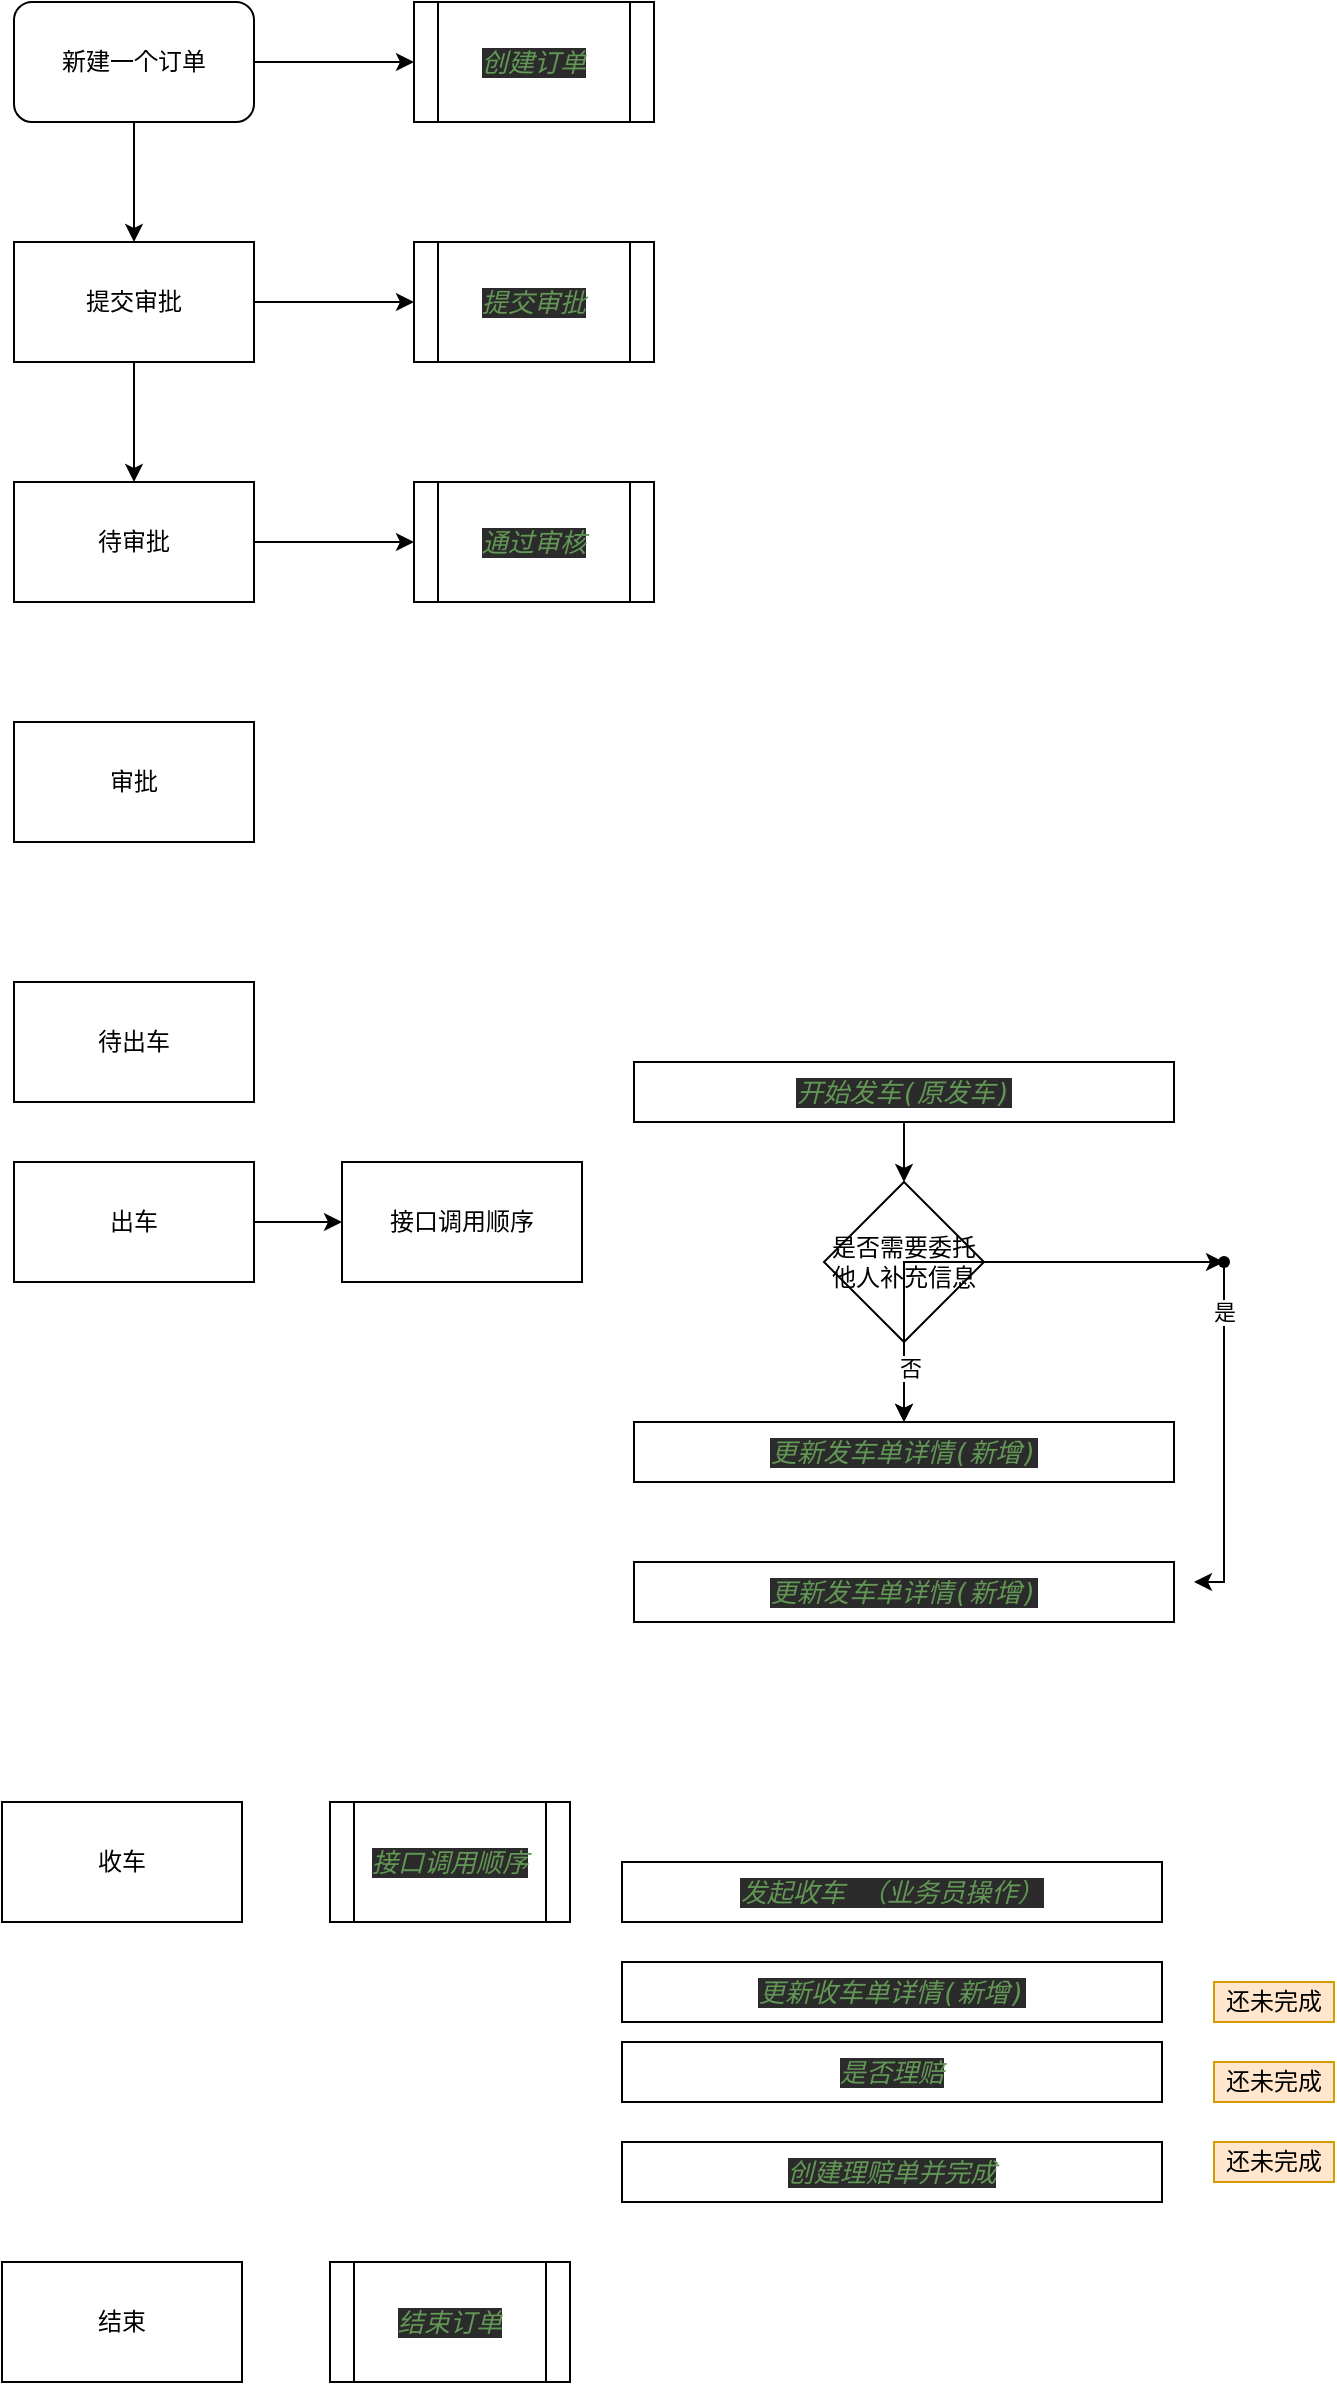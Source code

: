 <mxfile version="14.6.3" type="github">
  <diagram id="xY8YBow3k-NtbkBc99oK" name="Page-1">
    <mxGraphModel dx="946" dy="517" grid="1" gridSize="10" guides="1" tooltips="1" connect="1" arrows="1" fold="1" page="1" pageScale="1" pageWidth="827" pageHeight="1169" math="0" shadow="0">
      <root>
        <mxCell id="0" />
        <mxCell id="1" parent="0" />
        <mxCell id="ZrpwqUqZg5MJZn8UdTjy-16" value="" style="edgeStyle=orthogonalEdgeStyle;rounded=0;orthogonalLoop=1;jettySize=auto;html=1;" edge="1" parent="1" source="ZrpwqUqZg5MJZn8UdTjy-1" target="ZrpwqUqZg5MJZn8UdTjy-15">
          <mxGeometry relative="1" as="geometry" />
        </mxCell>
        <mxCell id="ZrpwqUqZg5MJZn8UdTjy-20" value="" style="edgeStyle=orthogonalEdgeStyle;rounded=0;orthogonalLoop=1;jettySize=auto;html=1;" edge="1" parent="1" source="ZrpwqUqZg5MJZn8UdTjy-1" target="ZrpwqUqZg5MJZn8UdTjy-17">
          <mxGeometry relative="1" as="geometry" />
        </mxCell>
        <mxCell id="ZrpwqUqZg5MJZn8UdTjy-1" value="新建一个订单" style="rounded=1;whiteSpace=wrap;html=1;" vertex="1" parent="1">
          <mxGeometry x="130" y="50" width="120" height="60" as="geometry" />
        </mxCell>
        <mxCell id="ZrpwqUqZg5MJZn8UdTjy-22" value="" style="edgeStyle=orthogonalEdgeStyle;rounded=0;orthogonalLoop=1;jettySize=auto;html=1;" edge="1" parent="1" source="ZrpwqUqZg5MJZn8UdTjy-2" target="ZrpwqUqZg5MJZn8UdTjy-21">
          <mxGeometry relative="1" as="geometry" />
        </mxCell>
        <mxCell id="ZrpwqUqZg5MJZn8UdTjy-2" value="待审批" style="rounded=0;whiteSpace=wrap;html=1;" vertex="1" parent="1">
          <mxGeometry x="130" y="290" width="120" height="60" as="geometry" />
        </mxCell>
        <mxCell id="ZrpwqUqZg5MJZn8UdTjy-3" value="审批" style="rounded=0;whiteSpace=wrap;html=1;" vertex="1" parent="1">
          <mxGeometry x="130" y="410" width="120" height="60" as="geometry" />
        </mxCell>
        <mxCell id="ZrpwqUqZg5MJZn8UdTjy-4" value="待出车" style="rounded=0;whiteSpace=wrap;html=1;" vertex="1" parent="1">
          <mxGeometry x="130" y="540" width="120" height="60" as="geometry" />
        </mxCell>
        <mxCell id="ZrpwqUqZg5MJZn8UdTjy-11" value="" style="edgeStyle=orthogonalEdgeStyle;rounded=0;orthogonalLoop=1;jettySize=auto;html=1;" edge="1" parent="1" source="ZrpwqUqZg5MJZn8UdTjy-5" target="ZrpwqUqZg5MJZn8UdTjy-10">
          <mxGeometry relative="1" as="geometry" />
        </mxCell>
        <mxCell id="ZrpwqUqZg5MJZn8UdTjy-5" value="出车" style="rounded=0;whiteSpace=wrap;html=1;" vertex="1" parent="1">
          <mxGeometry x="130" y="630" width="120" height="60" as="geometry" />
        </mxCell>
        <mxCell id="ZrpwqUqZg5MJZn8UdTjy-6" value="收车" style="rounded=0;whiteSpace=wrap;html=1;" vertex="1" parent="1">
          <mxGeometry x="124" y="950" width="120" height="60" as="geometry" />
        </mxCell>
        <mxCell id="ZrpwqUqZg5MJZn8UdTjy-7" value="结束" style="rounded=0;whiteSpace=wrap;html=1;" vertex="1" parent="1">
          <mxGeometry x="124" y="1180" width="120" height="60" as="geometry" />
        </mxCell>
        <mxCell id="ZrpwqUqZg5MJZn8UdTjy-10" value="接口调用顺序" style="rounded=0;whiteSpace=wrap;html=1;" vertex="1" parent="1">
          <mxGeometry x="294" y="630" width="120" height="60" as="geometry" />
        </mxCell>
        <mxCell id="ZrpwqUqZg5MJZn8UdTjy-39" value="" style="edgeStyle=orthogonalEdgeStyle;rounded=0;orthogonalLoop=1;jettySize=auto;html=1;" edge="1" parent="1" source="ZrpwqUqZg5MJZn8UdTjy-12" target="ZrpwqUqZg5MJZn8UdTjy-29">
          <mxGeometry relative="1" as="geometry" />
        </mxCell>
        <mxCell id="ZrpwqUqZg5MJZn8UdTjy-12" value="&lt;pre style=&quot;background-color: #2b2b2b ; color: #a9b7c6 ; font-family: &amp;#34;jetbrains mono&amp;#34; , monospace ; font-size: 9.8pt&quot;&gt;&lt;span style=&quot;color: #629755 ; font-style: italic&quot;&gt;开始发车(原发车)&lt;/span&gt;&lt;/pre&gt;" style="rounded=0;whiteSpace=wrap;html=1;" vertex="1" parent="1">
          <mxGeometry x="440" y="580" width="270" height="30" as="geometry" />
        </mxCell>
        <mxCell id="ZrpwqUqZg5MJZn8UdTjy-14" value="&lt;pre style=&quot;background-color: #2b2b2b ; color: #a9b7c6 ; font-family: &amp;#34;jetbrains mono&amp;#34; , monospace ; font-size: 9.8pt&quot;&gt;&lt;span style=&quot;color: #629755 ; font-style: italic&quot;&gt;更新发车单详情(新增)&lt;/span&gt;&lt;/pre&gt;" style="rounded=0;whiteSpace=wrap;html=1;" vertex="1" parent="1">
          <mxGeometry x="440" y="830" width="270" height="30" as="geometry" />
        </mxCell>
        <mxCell id="ZrpwqUqZg5MJZn8UdTjy-15" value="&lt;pre style=&quot;background-color: #2b2b2b ; color: #a9b7c6 ; font-family: &amp;#34;jetbrains mono&amp;#34; , monospace ; font-size: 9.8pt&quot;&gt;&lt;pre style=&quot;font-family: &amp;#34;jetbrains mono&amp;#34; , monospace ; font-size: 9.8pt&quot;&gt;&lt;span style=&quot;color: #629755 ; font-style: italic&quot;&gt;创建订单&lt;/span&gt;&lt;/pre&gt;&lt;/pre&gt;" style="shape=process;whiteSpace=wrap;html=1;backgroundOutline=1;" vertex="1" parent="1">
          <mxGeometry x="330" y="50" width="120" height="60" as="geometry" />
        </mxCell>
        <mxCell id="ZrpwqUqZg5MJZn8UdTjy-19" value="" style="edgeStyle=orthogonalEdgeStyle;rounded=0;orthogonalLoop=1;jettySize=auto;html=1;" edge="1" parent="1" source="ZrpwqUqZg5MJZn8UdTjy-17" target="ZrpwqUqZg5MJZn8UdTjy-18">
          <mxGeometry relative="1" as="geometry" />
        </mxCell>
        <mxCell id="ZrpwqUqZg5MJZn8UdTjy-23" value="" style="edgeStyle=orthogonalEdgeStyle;rounded=0;orthogonalLoop=1;jettySize=auto;html=1;" edge="1" parent="1" source="ZrpwqUqZg5MJZn8UdTjy-17" target="ZrpwqUqZg5MJZn8UdTjy-2">
          <mxGeometry relative="1" as="geometry" />
        </mxCell>
        <mxCell id="ZrpwqUqZg5MJZn8UdTjy-17" value="提交审批" style="rounded=0;whiteSpace=wrap;html=1;" vertex="1" parent="1">
          <mxGeometry x="130" y="170" width="120" height="60" as="geometry" />
        </mxCell>
        <mxCell id="ZrpwqUqZg5MJZn8UdTjy-18" value="&lt;pre style=&quot;background-color: #2b2b2b ; color: #a9b7c6 ; font-family: &amp;#34;jetbrains mono&amp;#34; , monospace ; font-size: 9.8pt&quot;&gt;&lt;pre style=&quot;font-family: &amp;#34;jetbrains mono&amp;#34; , monospace ; font-size: 9.8pt&quot;&gt;&lt;pre style=&quot;font-family: &amp;#34;jetbrains mono&amp;#34; , monospace ; font-size: 9.8pt&quot;&gt;&lt;span style=&quot;color: #629755 ; font-style: italic&quot;&gt;提交审批&lt;/span&gt;&lt;/pre&gt;&lt;/pre&gt;&lt;/pre&gt;" style="shape=process;whiteSpace=wrap;html=1;backgroundOutline=1;" vertex="1" parent="1">
          <mxGeometry x="330" y="170" width="120" height="60" as="geometry" />
        </mxCell>
        <mxCell id="ZrpwqUqZg5MJZn8UdTjy-21" value="&lt;pre style=&quot;background-color: #2b2b2b ; color: #a9b7c6 ; font-family: &amp;#34;jetbrains mono&amp;#34; , monospace ; font-size: 9.8pt&quot;&gt;&lt;pre style=&quot;font-family: &amp;#34;jetbrains mono&amp;#34; , monospace ; font-size: 9.8pt&quot;&gt;&lt;pre style=&quot;font-family: &amp;#34;jetbrains mono&amp;#34; , monospace ; font-size: 9.8pt&quot;&gt;&lt;pre style=&quot;font-family: &amp;#34;jetbrains mono&amp;#34; , monospace ; font-size: 9.8pt&quot;&gt;&lt;span style=&quot;color: #629755 ; font-style: italic&quot;&gt;通过审核&lt;/span&gt;&lt;/pre&gt;&lt;/pre&gt;&lt;/pre&gt;&lt;/pre&gt;" style="shape=process;whiteSpace=wrap;html=1;backgroundOutline=1;" vertex="1" parent="1">
          <mxGeometry x="330" y="290" width="120" height="60" as="geometry" />
        </mxCell>
        <mxCell id="ZrpwqUqZg5MJZn8UdTjy-24" value="&lt;pre style=&quot;background-color: #2b2b2b ; color: #a9b7c6 ; font-family: &amp;#34;jetbrains mono&amp;#34; , monospace ; font-size: 9.8pt&quot;&gt;&lt;pre style=&quot;font-family: &amp;#34;jetbrains mono&amp;#34; , monospace ; font-size: 9.8pt&quot;&gt;&lt;pre style=&quot;font-family: &amp;#34;jetbrains mono&amp;#34; , monospace ; font-size: 9.8pt&quot;&gt;&lt;pre style=&quot;font-family: &amp;#34;jetbrains mono&amp;#34; , monospace ; font-size: 9.8pt&quot;&gt;&lt;span style=&quot;color: #629755 ; font-style: italic&quot;&gt;接口调用顺序&lt;/span&gt;&lt;/pre&gt;&lt;/pre&gt;&lt;/pre&gt;&lt;/pre&gt;" style="shape=process;whiteSpace=wrap;html=1;backgroundOutline=1;" vertex="1" parent="1">
          <mxGeometry x="288" y="950" width="120" height="60" as="geometry" />
        </mxCell>
        <mxCell id="ZrpwqUqZg5MJZn8UdTjy-25" value="&lt;pre style=&quot;background-color: #2b2b2b ; color: #a9b7c6 ; font-family: &amp;#34;jetbrains mono&amp;#34; , monospace ; font-size: 9.8pt&quot;&gt;&lt;pre style=&quot;font-family: &amp;#34;jetbrains mono&amp;#34; , monospace ; font-size: 9.8pt&quot;&gt;&lt;span style=&quot;color: #629755 ; font-style: italic&quot;&gt;发起收车 （业务员操作）&lt;/span&gt;&lt;/pre&gt;&lt;/pre&gt;" style="rounded=0;whiteSpace=wrap;html=1;" vertex="1" parent="1">
          <mxGeometry x="434" y="980" width="270" height="30" as="geometry" />
        </mxCell>
        <mxCell id="ZrpwqUqZg5MJZn8UdTjy-26" value="&lt;pre style=&quot;background-color: #2b2b2b ; color: #a9b7c6 ; font-family: &amp;#34;jetbrains mono&amp;#34; , monospace ; font-size: 9.8pt&quot;&gt;&lt;span style=&quot;color: #629755 ; font-style: italic&quot;&gt;更新收车单详情(新增)&lt;/span&gt;&lt;/pre&gt;" style="rounded=0;whiteSpace=wrap;html=1;" vertex="1" parent="1">
          <mxGeometry x="434" y="1030" width="270" height="30" as="geometry" />
        </mxCell>
        <mxCell id="ZrpwqUqZg5MJZn8UdTjy-27" value="&lt;pre style=&quot;background-color: #2b2b2b ; color: #a9b7c6 ; font-family: &amp;#34;jetbrains mono&amp;#34; , monospace ; font-size: 9.8pt&quot;&gt;&lt;span style=&quot;color: #629755 ; font-style: italic&quot;&gt;是否理赔&lt;/span&gt;&lt;/pre&gt;" style="rounded=0;whiteSpace=wrap;html=1;" vertex="1" parent="1">
          <mxGeometry x="434" y="1070" width="270" height="30" as="geometry" />
        </mxCell>
        <mxCell id="ZrpwqUqZg5MJZn8UdTjy-28" value="&lt;pre style=&quot;background-color: #2b2b2b ; color: #a9b7c6 ; font-family: &amp;#34;jetbrains mono&amp;#34; , monospace ; font-size: 9.8pt&quot;&gt;&lt;span style=&quot;color: #629755 ; font-style: italic&quot;&gt;创建理赔单并完成&lt;/span&gt;&lt;/pre&gt;" style="rounded=0;whiteSpace=wrap;html=1;" vertex="1" parent="1">
          <mxGeometry x="434" y="1120" width="270" height="30" as="geometry" />
        </mxCell>
        <mxCell id="ZrpwqUqZg5MJZn8UdTjy-31" value="" style="edgeStyle=orthogonalEdgeStyle;rounded=0;orthogonalLoop=1;jettySize=auto;html=1;" edge="1" parent="1" source="ZrpwqUqZg5MJZn8UdTjy-29" target="ZrpwqUqZg5MJZn8UdTjy-30">
          <mxGeometry relative="1" as="geometry" />
        </mxCell>
        <mxCell id="ZrpwqUqZg5MJZn8UdTjy-33" value="" style="edgeStyle=orthogonalEdgeStyle;rounded=0;orthogonalLoop=1;jettySize=auto;html=1;" edge="1" parent="1" source="ZrpwqUqZg5MJZn8UdTjy-29" target="ZrpwqUqZg5MJZn8UdTjy-32">
          <mxGeometry relative="1" as="geometry" />
        </mxCell>
        <mxCell id="ZrpwqUqZg5MJZn8UdTjy-29" value="是否需要委托他人补充信息" style="rhombus;whiteSpace=wrap;html=1;" vertex="1" parent="1">
          <mxGeometry x="535" y="640" width="80" height="80" as="geometry" />
        </mxCell>
        <mxCell id="ZrpwqUqZg5MJZn8UdTjy-30" value="&lt;pre style=&quot;background-color: #2b2b2b ; color: #a9b7c6 ; font-family: &amp;#34;jetbrains mono&amp;#34; , monospace ; font-size: 9.8pt&quot;&gt;&lt;span style=&quot;color: #629755 ; font-style: italic&quot;&gt;更新发车单详情(新增)&lt;/span&gt;&lt;/pre&gt;" style="rounded=0;whiteSpace=wrap;html=1;" vertex="1" parent="1">
          <mxGeometry x="440" y="760" width="270" height="30" as="geometry" />
        </mxCell>
        <mxCell id="ZrpwqUqZg5MJZn8UdTjy-34" value="" style="edgeStyle=orthogonalEdgeStyle;rounded=0;orthogonalLoop=1;jettySize=auto;html=1;" edge="1" parent="1" source="ZrpwqUqZg5MJZn8UdTjy-32" target="ZrpwqUqZg5MJZn8UdTjy-30">
          <mxGeometry relative="1" as="geometry" />
        </mxCell>
        <mxCell id="ZrpwqUqZg5MJZn8UdTjy-36" value="否" style="edgeLabel;html=1;align=center;verticalAlign=middle;resizable=0;points=[];" vertex="1" connectable="0" parent="ZrpwqUqZg5MJZn8UdTjy-34">
          <mxGeometry x="0.775" y="3" relative="1" as="geometry">
            <mxPoint as="offset" />
          </mxGeometry>
        </mxCell>
        <mxCell id="ZrpwqUqZg5MJZn8UdTjy-35" value="" style="edgeStyle=orthogonalEdgeStyle;rounded=0;orthogonalLoop=1;jettySize=auto;html=1;" edge="1" parent="1" source="ZrpwqUqZg5MJZn8UdTjy-32">
          <mxGeometry relative="1" as="geometry">
            <mxPoint x="720" y="840" as="targetPoint" />
            <Array as="points">
              <mxPoint x="735" y="840" />
            </Array>
          </mxGeometry>
        </mxCell>
        <mxCell id="ZrpwqUqZg5MJZn8UdTjy-37" value="是" style="edgeLabel;html=1;align=center;verticalAlign=middle;resizable=0;points=[];" vertex="1" connectable="0" parent="ZrpwqUqZg5MJZn8UdTjy-35">
          <mxGeometry x="-0.714" relative="1" as="geometry">
            <mxPoint as="offset" />
          </mxGeometry>
        </mxCell>
        <mxCell id="ZrpwqUqZg5MJZn8UdTjy-32" value="" style="shape=waypoint;size=6;pointerEvents=1;points=[];fillColor=#ffffff;resizable=0;rotatable=0;perimeter=centerPerimeter;snapToPoint=1;" vertex="1" parent="1">
          <mxGeometry x="715" y="660" width="40" height="40" as="geometry" />
        </mxCell>
        <mxCell id="ZrpwqUqZg5MJZn8UdTjy-41" value="&lt;pre style=&quot;background-color: rgb(43 , 43 , 43) ; font-family: &amp;#34;jetbrains mono&amp;#34; , monospace ; font-size: 9.8pt&quot;&gt;&lt;pre style=&quot;font-family: &amp;#34;jetbrains mono&amp;#34; , monospace ; font-size: 9.8pt&quot;&gt;&lt;pre style=&quot;font-family: &amp;#34;jetbrains mono&amp;#34; , monospace ; font-size: 9.8pt&quot;&gt;&lt;pre style=&quot;font-family: &amp;#34;jetbrains mono&amp;#34; , monospace ; font-size: 9.8pt&quot;&gt;&lt;font color=&quot;#629755&quot;&gt;&lt;i&gt;结束订单&lt;/i&gt;&lt;/font&gt;&lt;/pre&gt;&lt;/pre&gt;&lt;/pre&gt;&lt;/pre&gt;" style="shape=process;whiteSpace=wrap;html=1;backgroundOutline=1;" vertex="1" parent="1">
          <mxGeometry x="288" y="1180" width="120" height="60" as="geometry" />
        </mxCell>
        <mxCell id="ZrpwqUqZg5MJZn8UdTjy-42" value="还未完成" style="text;html=1;strokeColor=#d79b00;fillColor=#ffe6cc;align=center;verticalAlign=middle;whiteSpace=wrap;rounded=0;" vertex="1" parent="1">
          <mxGeometry x="730" y="1040" width="60" height="20" as="geometry" />
        </mxCell>
        <mxCell id="ZrpwqUqZg5MJZn8UdTjy-43" value="还未完成" style="text;html=1;strokeColor=#d79b00;fillColor=#ffe6cc;align=center;verticalAlign=middle;whiteSpace=wrap;rounded=0;" vertex="1" parent="1">
          <mxGeometry x="730" y="1080" width="60" height="20" as="geometry" />
        </mxCell>
        <mxCell id="ZrpwqUqZg5MJZn8UdTjy-44" value="还未完成" style="text;html=1;strokeColor=#d79b00;fillColor=#ffe6cc;align=center;verticalAlign=middle;whiteSpace=wrap;rounded=0;" vertex="1" parent="1">
          <mxGeometry x="730" y="1120" width="60" height="20" as="geometry" />
        </mxCell>
      </root>
    </mxGraphModel>
  </diagram>
</mxfile>
